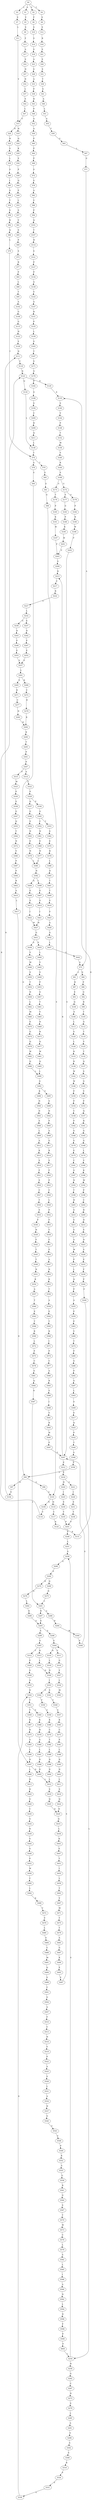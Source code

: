 strict digraph  {
	S0 -> S1 [ label = A ];
	S0 -> S2 [ label = V ];
	S0 -> S3 [ label = L ];
	S0 -> S4 [ label = T ];
	S1 -> S5 [ label = V ];
	S2 -> S6 [ label = F ];
	S3 -> S7 [ label = S ];
	S4 -> S8 [ label = S ];
	S5 -> S9 [ label = S ];
	S6 -> S10 [ label = S ];
	S7 -> S11 [ label = L ];
	S8 -> S12 [ label = S ];
	S9 -> S13 [ label = F ];
	S10 -> S14 [ label = S ];
	S11 -> S15 [ label = V ];
	S12 -> S16 [ label = R ];
	S13 -> S17 [ label = A ];
	S14 -> S18 [ label = S ];
	S15 -> S19 [ label = H ];
	S15 -> S20 [ label = N ];
	S16 -> S21 [ label = S ];
	S17 -> S22 [ label = S ];
	S18 -> S23 [ label = A ];
	S19 -> S24 [ label = Q ];
	S20 -> S25 [ label = H ];
	S21 -> S26 [ label = S ];
	S22 -> S27 [ label = N ];
	S23 -> S28 [ label = S ];
	S24 -> S29 [ label = K ];
	S25 -> S30 [ label = S ];
	S26 -> S31 [ label = S ];
	S27 -> S32 [ label = N ];
	S28 -> S33 [ label = A ];
	S29 -> S34 [ label = S ];
	S30 -> S35 [ label = L ];
	S31 -> S36 [ label = T ];
	S32 -> S37 [ label = L ];
	S33 -> S38 [ label = P ];
	S34 -> S39 [ label = P ];
	S35 -> S40 [ label = S ];
	S36 -> S41 [ label = S ];
	S37 -> S42 [ label = S ];
	S38 -> S43 [ label = R ];
	S39 -> S44 [ label = Q ];
	S40 -> S45 [ label = I ];
	S41 -> S46 [ label = A ];
	S42 -> S47 [ label = L ];
	S43 -> S48 [ label = P ];
	S44 -> S49 [ label = P ];
	S45 -> S50 [ label = S ];
	S46 -> S51 [ label = L ];
	S47 -> S15 [ label = V ];
	S48 -> S52 [ label = A ];
	S49 -> S53 [ label = L ];
	S50 -> S54 [ label = T ];
	S51 -> S55 [ label = A ];
	S52 -> S56 [ label = A ];
	S53 -> S57 [ label = S ];
	S54 -> S58 [ label = S ];
	S55 -> S59 [ label = T ];
	S56 -> S60 [ label = P ];
	S57 -> S61 [ label = V ];
	S58 -> S62 [ label = R ];
	S59 -> S63 [ label = G ];
	S60 -> S64 [ label = P ];
	S61 -> S65 [ label = S ];
	S62 -> S66 [ label = Q ];
	S63 -> S67 [ label = L ];
	S64 -> S68 [ label = P ];
	S65 -> S69 [ label = P ];
	S66 -> S70 [ label = L ];
	S67 -> S71 [ label = G ];
	S68 -> S72 [ label = S ];
	S69 -> S73 [ label = S ];
	S70 -> S74 [ label = T ];
	S71 -> S75 [ label = A ];
	S72 -> S76 [ label = S ];
	S73 -> S77 [ label = R ];
	S74 -> S78 [ label = A ];
	S74 -> S79 [ label = T ];
	S75 -> S80 [ label = D ];
	S75 -> S81 [ label = L ];
	S76 -> S82 [ label = A ];
	S77 -> S83 [ label = P ];
	S78 -> S84 [ label = S ];
	S79 -> S85 [ label = S ];
	S80 -> S86 [ label = P ];
	S81 -> S87 [ label = H ];
	S82 -> S88 [ label = V ];
	S83 -> S89 [ label = L ];
	S84 -> S90 [ label = G ];
	S85 -> S91 [ label = G ];
	S86 -> S92 [ label = G ];
	S87 -> S93 [ label = E ];
	S88 -> S94 [ label = P ];
	S89 -> S95 [ label = T ];
	S90 -> S96 [ label = G ];
	S90 -> S97 [ label = H ];
	S91 -> S98 [ label = G ];
	S92 -> S99 [ label = R ];
	S93 -> S100 [ label = Q ];
	S94 -> S101 [ label = Q ];
	S95 -> S102 [ label = A ];
	S96 -> S103 [ label = S ];
	S97 -> S104 [ label = S ];
	S98 -> S103 [ label = S ];
	S99 -> S105 [ label = T ];
	S100 -> S106 [ label = S ];
	S101 -> S107 [ label = T ];
	S102 -> S108 [ label = G ];
	S103 -> S109 [ label = N ];
	S103 -> S110 [ label = H ];
	S104 -> S111 [ label = N ];
	S105 -> S112 [ label = G ];
	S106 -> S113 [ label = L ];
	S107 -> S114 [ label = H ];
	S108 -> S115 [ label = G ];
	S109 -> S116 [ label = C ];
	S110 -> S117 [ label = C ];
	S111 -> S118 [ label = C ];
	S112 -> S119 [ label = T ];
	S113 -> S120 [ label = S ];
	S114 -> S121 [ label = S ];
	S115 -> S122 [ label = H ];
	S116 -> S123 [ label = R ];
	S117 -> S124 [ label = R ];
	S118 -> S123 [ label = R ];
	S119 -> S125 [ label = V ];
	S120 -> S126 [ label = L ];
	S121 -> S127 [ label = P ];
	S122 -> S128 [ label = S ];
	S123 -> S129 [ label = R ];
	S123 -> S130 [ label = Q ];
	S124 -> S131 [ label = R ];
	S125 -> S132 [ label = T ];
	S126 -> S133 [ label = R ];
	S127 -> S134 [ label = P ];
	S128 -> S111 [ label = N ];
	S129 -> S135 [ label = K ];
	S130 -> S136 [ label = L ];
	S131 -> S135 [ label = K ];
	S132 -> S137 [ label = Q ];
	S133 -> S138 [ label = R ];
	S134 -> S139 [ label = A ];
	S135 -> S140 [ label = S ];
	S136 -> S74 [ label = T ];
	S137 -> S141 [ label = S ];
	S138 -> S142 [ label = W ];
	S139 -> S143 [ label = V ];
	S140 -> S144 [ label = V ];
	S141 -> S145 [ label = G ];
	S142 -> S146 [ label = W ];
	S143 -> S147 [ label = A ];
	S144 -> S148 [ label = P ];
	S145 -> S149 [ label = V ];
	S146 -> S150 [ label = P ];
	S147 -> S151 [ label = R ];
	S148 -> S152 [ label = T ];
	S149 -> S153 [ label = P ];
	S150 -> S154 [ label = P ];
	S151 -> S155 [ label = P ];
	S152 -> S156 [ label = W ];
	S153 -> S157 [ label = Q ];
	S154 -> S158 [ label = C ];
	S155 -> S159 [ label = L ];
	S156 -> S160 [ label = V ];
	S157 -> S161 [ label = R ];
	S158 -> S162 [ label = P ];
	S159 -> S163 [ label = S ];
	S160 -> S164 [ label = K ];
	S161 -> S165 [ label = G ];
	S162 -> S166 [ label = G ];
	S163 -> S167 [ label = T ];
	S164 -> S168 [ label = S ];
	S165 -> S169 [ label = G ];
	S166 -> S170 [ label = S ];
	S167 -> S171 [ label = S ];
	S168 -> S172 [ label = G ];
	S168 -> S173 [ label = S ];
	S169 -> S174 [ label = L ];
	S170 -> S175 [ label = E ];
	S171 -> S176 [ label = G ];
	S172 -> S177 [ label = S ];
	S172 -> S178 [ label = G ];
	S173 -> S179 [ label = T ];
	S174 -> S180 [ label = V ];
	S175 -> S181 [ label = C ];
	S176 -> S182 [ label = P ];
	S177 -> S183 [ label = G ];
	S178 -> S184 [ label = P ];
	S179 -> S185 [ label = P ];
	S180 -> S186 [ label = K ];
	S181 -> S187 [ label = G ];
	S182 -> S188 [ label = G ];
	S183 -> S189 [ label = P ];
	S184 -> S190 [ label = R ];
	S185 -> S191 [ label = K ];
	S186 -> S192 [ label = W ];
	S187 -> S193 [ label = N ];
	S188 -> S194 [ label = S ];
	S189 -> S195 [ label = K ];
	S190 -> S196 [ label = W ];
	S191 -> S197 [ label = W ];
	S192 -> S198 [ label = P ];
	S193 -> S199 [ label = T ];
	S194 -> S200 [ label = C ];
	S195 -> S201 [ label = W ];
	S196 -> S202 [ label = P ];
	S197 -> S203 [ label = P ];
	S198 -> S204 [ label = C ];
	S199 -> S205 [ label = H ];
	S200 -> S206 [ label = R ];
	S201 -> S203 [ label = P ];
	S202 -> S207 [ label = S ];
	S203 -> S208 [ label = S ];
	S204 -> S209 [ label = R ];
	S205 -> S210 [ label = G ];
	S206 -> S211 [ label = Q ];
	S207 -> S212 [ label = E ];
	S207 -> S213 [ label = R ];
	S208 -> S213 [ label = R ];
	S209 -> S214 [ label = D ];
	S210 -> S215 [ label = S ];
	S211 -> S136 [ label = L ];
	S212 -> S216 [ label = E ];
	S213 -> S217 [ label = C ];
	S214 -> S218 [ label = E ];
	S215 -> S219 [ label = S ];
	S216 -> S220 [ label = H ];
	S216 -> S221 [ label = S ];
	S217 -> S222 [ label = R ];
	S218 -> S223 [ label = D ];
	S219 -> S224 [ label = A ];
	S220 -> S225 [ label = I ];
	S221 -> S226 [ label = I ];
	S222 -> S227 [ label = A ];
	S223 -> S228 [ label = S ];
	S224 -> S229 [ label = W ];
	S225 -> S230 [ label = E ];
	S226 -> S231 [ label = E ];
	S227 -> S232 [ label = L ];
	S228 -> S233 [ label = E ];
	S229 -> S234 [ label = P ];
	S230 -> S235 [ label = Y ];
	S231 -> S236 [ label = Y ];
	S232 -> S237 [ label = E ];
	S232 -> S238 [ label = G ];
	S233 -> S239 [ label = F ];
	S234 -> S240 [ label = L ];
	S235 -> S241 [ label = P ];
	S236 -> S241 [ label = P ];
	S237 -> S242 [ label = D ];
	S238 -> S243 [ label = D ];
	S239 -> S244 [ label = P ];
	S240 -> S245 [ label = Q ];
	S241 -> S246 [ label = F ];
	S242 -> S247 [ label = P ];
	S243 -> S248 [ label = P ];
	S244 -> S249 [ label = F ];
	S245 -> S250 [ label = P ];
	S246 -> S251 [ label = L ];
	S247 -> S252 [ label = E ];
	S248 -> S253 [ label = E ];
	S249 -> S254 [ label = L ];
	S250 -> S255 [ label = A ];
	S251 -> S256 [ label = S ];
	S252 -> S257 [ label = S ];
	S253 -> S257 [ label = S ];
	S254 -> S256 [ label = S ];
	S254 -> S258 [ label = H ];
	S255 -> S259 [ label = P ];
	S256 -> S260 [ label = G ];
	S257 -> S261 [ label = L ];
	S258 -> S262 [ label = G ];
	S259 -> S263 [ label = P ];
	S260 -> S264 [ label = S ];
	S261 -> S265 [ label = S ];
	S261 -> S266 [ label = R ];
	S262 -> S267 [ label = C ];
	S263 -> S268 [ label = V ];
	S264 -> S269 [ label = Q ];
	S264 -> S270 [ label = K ];
	S265 -> S271 [ label = R ];
	S266 -> S272 [ label = C ];
	S267 -> S273 [ label = N ];
	S268 -> S274 [ label = T ];
	S269 -> S275 [ label = N ];
	S270 -> S276 [ label = N ];
	S271 -> S277 [ label = C ];
	S272 -> S278 [ label = H ];
	S273 -> S279 [ label = S ];
	S274 -> S280 [ label = P ];
	S275 -> S281 [ label = L ];
	S276 -> S282 [ label = L ];
	S277 -> S283 [ label = H ];
	S278 -> S284 [ label = R ];
	S279 -> S285 [ label = L ];
	S280 -> S286 [ label = G ];
	S281 -> S287 [ label = K ];
	S281 -> S288 [ label = A ];
	S282 -> S289 [ label = K ];
	S283 -> S284 [ label = R ];
	S284 -> S290 [ label = K ];
	S285 -> S291 [ label = A ];
	S286 -> S292 [ label = P ];
	S287 -> S293 [ label = E ];
	S288 -> S294 [ label = R ];
	S289 -> S293 [ label = E ];
	S290 -> S295 [ label = T ];
	S291 -> S296 [ label = G ];
	S292 -> S297 [ label = G ];
	S293 -> S298 [ label = S ];
	S293 -> S299 [ label = A ];
	S294 -> S300 [ label = W ];
	S295 -> S301 [ label = P ];
	S296 -> S302 [ label = A ];
	S297 -> S303 [ label = L ];
	S298 -> S304 [ label = S ];
	S299 -> S305 [ label = S ];
	S300 -> S306 [ label = P ];
	S301 -> S307 [ label = P ];
	S302 -> S308 [ label = S ];
	S303 -> S309 [ label = S ];
	S304 -> S310 [ label = H ];
	S304 -> S311 [ label = V ];
	S305 -> S312 [ label = Y ];
	S305 -> S313 [ label = H ];
	S306 -> S207 [ label = S ];
	S307 -> S314 [ label = A ];
	S307 -> S315 [ label = P ];
	S308 -> S316 [ label = R ];
	S309 -> S317 [ label = E ];
	S310 -> S318 [ label = L ];
	S311 -> S319 [ label = G ];
	S312 -> S320 [ label = P ];
	S313 -> S321 [ label = L ];
	S314 -> S322 [ label = L ];
	S315 -> S323 [ label = W ];
	S316 -> S324 [ label = P ];
	S317 -> S325 [ label = Q ];
	S318 -> S326 [ label = N ];
	S319 -> S327 [ label = V ];
	S320 -> S328 [ label = S ];
	S321 -> S326 [ label = N ];
	S322 -> S329 [ label = P ];
	S323 -> S330 [ label = P ];
	S324 -> S331 [ label = S ];
	S325 -> S332 [ label = P ];
	S326 -> S333 [ label = I ];
	S327 -> S334 [ label = L ];
	S328 -> S335 [ label = A ];
	S329 -> S336 [ label = P ];
	S329 -> S337 [ label = Q ];
	S330 -> S338 [ label = S ];
	S331 -> S339 [ label = A ];
	S332 -> S340 [ label = T ];
	S333 -> S341 [ label = S ];
	S333 -> S342 [ label = G ];
	S334 -> S343 [ label = M ];
	S335 -> S344 [ label = D ];
	S336 -> S345 [ label = G ];
	S337 -> S346 [ label = G ];
	S338 -> S347 [ label = G ];
	S339 -> S344 [ label = D ];
	S340 -> S348 [ label = A ];
	S341 -> S349 [ label = Y ];
	S342 -> S350 [ label = F ];
	S344 -> S351 [ label = Y ];
	S345 -> S352 [ label = C ];
	S345 -> S353 [ label = T ];
	S346 -> S354 [ label = S ];
	S347 -> S355 [ label = Q ];
	S348 -> S356 [ label = S ];
	S349 -> S357 [ label = A ];
	S350 -> S358 [ label = A ];
	S351 -> S359 [ label = T ];
	S351 -> S360 [ label = S ];
	S352 -> S361 [ label = N ];
	S353 -> S362 [ label = S ];
	S354 -> S363 [ label = N ];
	S355 -> S364 [ label = T ];
	S356 -> S90 [ label = G ];
	S357 -> S365 [ label = K ];
	S358 -> S366 [ label = K ];
	S359 -> S367 [ label = K ];
	S360 -> S368 [ label = K ];
	S361 -> S369 [ label = E ];
	S362 -> S370 [ label = E ];
	S363 -> S371 [ label = E ];
	S364 -> S372 [ label = N ];
	S365 -> S373 [ label = C ];
	S366 -> S374 [ label = C ];
	S367 -> S375 [ label = R ];
	S368 -> S376 [ label = H ];
	S369 -> S377 [ label = N ];
	S370 -> S378 [ label = R ];
	S371 -> S379 [ label = N ];
	S372 -> S380 [ label = V ];
	S373 -> S381 [ label = P ];
	S374 -> S382 [ label = T ];
	S375 -> S383 [ label = A ];
	S376 -> S384 [ label = A ];
	S377 -> S385 [ label = L ];
	S378 -> S386 [ label = L ];
	S379 -> S385 [ label = L ];
	S380 -> S387 [ label = P ];
	S381 -> S388 [ label = L ];
	S382 -> S389 [ label = L ];
	S383 -> S390 [ label = L ];
	S384 -> S391 [ label = L ];
	S385 -> S392 [ label = N ];
	S386 -> S393 [ label = D ];
	S387 -> S394 [ label = P ];
	S388 -> S395 [ label = D ];
	S389 -> S396 [ label = D ];
	S390 -> S397 [ label = D ];
	S391 -> S398 [ label = D ];
	S392 -> S399 [ label = L ];
	S392 -> S400 [ label = Q ];
	S393 -> S401 [ label = T ];
	S394 -> S402 [ label = R ];
	S395 -> S403 [ label = N ];
	S396 -> S404 [ label = D ];
	S397 -> S405 [ label = D ];
	S397 -> S406 [ label = L ];
	S398 -> S405 [ label = D ];
	S399 -> S407 [ label = E ];
	S400 -> S408 [ label = E ];
	S401 -> S409 [ label = T ];
	S402 -> S410 [ label = A ];
	S403 -> S411 [ label = L ];
	S404 -> S412 [ label = L ];
	S405 -> S412 [ label = L ];
	S406 -> S413 [ label = R ];
	S407 -> S414 [ label = S ];
	S408 -> S415 [ label = S ];
	S409 -> S416 [ label = S ];
	S410 -> S417 [ label = L ];
	S411 -> S418 [ label = S ];
	S412 -> S419 [ label = S ];
	S413 -> S420 [ label = R ];
	S414 -> S421 [ label = I ];
	S415 -> S422 [ label = I ];
	S416 -> S423 [ label = V ];
	S417 -> S397 [ label = D ];
	S418 -> S424 [ label = Q ];
	S419 -> S425 [ label = Q ];
	S420 -> S426 [ label = G ];
	S421 -> S427 [ label = W ];
	S422 -> S427 [ label = W ];
	S423 -> S428 [ label = A ];
	S424 -> S429 [ label = N ];
	S425 -> S429 [ label = N ];
	S426 -> S430 [ label = C ];
	S427 -> S431 [ label = G ];
	S428 -> S432 [ label = G ];
	S429 -> S433 [ label = Q ];
	S430 -> S434 [ label = G ];
	S431 -> S435 [ label = P ];
	S431 -> S436 [ label = S ];
	S432 -> S437 [ label = L ];
	S433 -> S438 [ label = L ];
	S434 -> S439 [ label = R ];
	S435 -> S440 [ label = L ];
	S436 -> S441 [ label = V ];
	S437 -> S442 [ label = G ];
	S438 -> S443 [ label = K ];
	S439 -> S444 [ label = S ];
	S440 -> S445 [ label = V ];
	S441 -> S446 [ label = M ];
	S442 -> S75 [ label = A ];
	S443 -> S447 [ label = E ];
	S444 -> S448 [ label = G ];
	S445 -> S449 [ label = S ];
	S446 -> S450 [ label = S ];
	S447 -> S451 [ label = T ];
	S448 -> S452 [ label = P ];
	S449 -> S453 [ label = P ];
	S450 -> S454 [ label = T ];
	S451 -> S455 [ label = I ];
	S452 -> S456 [ label = W ];
	S453 -> S457 [ label = G ];
	S454 -> S458 [ label = N ];
	S455 -> S459 [ label = L ];
	S456 -> S460 [ label = C ];
	S457 -> S461 [ label = T ];
	S458 -> S462 [ label = L ];
	S459 -> S463 [ label = T ];
	S460 -> S464 [ label = L ];
	S461 -> S465 [ label = V ];
	S462 -> S466 [ label = M ];
	S463 -> S467 [ label = V ];
	S464 -> S468 [ label = R ];
	S465 -> S469 [ label = D ];
	S466 -> S470 [ label = E ];
	S467 -> S471 [ label = M ];
	S468 -> S472 [ label = V ];
	S469 -> S473 [ label = R ];
	S470 -> S474 [ label = G ];
	S471 -> S475 [ label = T ];
	S472 -> S476 [ label = V ];
	S473 -> S477 [ label = Q ];
	S474 -> S478 [ label = Q ];
	S475 -> S479 [ label = T ];
	S476 -> S480 [ label = L ];
	S477 -> S481 [ label = W ];
	S478 -> S482 [ label = W ];
	S479 -> S483 [ label = A ];
	S480 -> S484 [ label = S ];
	S481 -> S485 [ label = Q ];
	S482 -> S486 [ label = Q ];
	S483 -> S487 [ label = G ];
	S484 -> S488 [ label = C ];
	S485 -> S489 [ label = L ];
	S486 -> S489 [ label = L ];
	S487 -> S490 [ label = K ];
	S488 -> S491 [ label = M ];
	S489 -> S492 [ label = G ];
	S490 -> S493 [ label = E ];
	S491 -> S494 [ label = Q ];
	S492 -> S495 [ label = V ];
	S492 -> S496 [ label = K ];
	S493 -> S497 [ label = S ];
	S494 -> S498 [ label = S ];
	S495 -> S499 [ label = S ];
	S496 -> S500 [ label = N ];
	S497 -> S304 [ label = S ];
	S498 -> S501 [ label = C ];
	S499 -> S502 [ label = D ];
	S500 -> S503 [ label = D ];
	S501 -> S504 [ label = G ];
	S502 -> S505 [ label = P ];
	S503 -> S506 [ label = S ];
	S504 -> S507 [ label = A ];
	S505 -> S508 [ label = A ];
	S506 -> S509 [ label = L ];
	S507 -> S510 [ label = F ];
	S508 -> S511 [ label = G ];
	S509 -> S512 [ label = A ];
	S510 -> S513 [ label = C ];
	S511 -> S514 [ label = R ];
	S512 -> S515 [ label = K ];
	S513 -> S516 [ label = H ];
	S514 -> S517 [ label = S ];
	S515 -> S518 [ label = S ];
	S516 -> S519 [ label = V ];
	S517 -> S520 [ label = F ];
	S518 -> S521 [ label = F ];
	S519 -> S522 [ label = P ];
	S520 -> S523 [ label = P ];
	S521 -> S524 [ label = S ];
	S522 -> S525 [ label = A ];
	S523 -> S526 [ label = C ];
	S524 -> S527 [ label = C ];
	S525 -> S528 [ label = S ];
	S526 -> S529 [ label = L ];
	S527 -> S530 [ label = T ];
	S528 -> S531 [ label = L ];
	S529 -> S532 [ label = P ];
	S530 -> S533 [ label = S ];
	S531 -> S534 [ label = A ];
	S532 -> S535 [ label = F ];
	S533 -> S536 [ label = F ];
	S534 -> S537 [ label = H ];
	S535 -> S538 [ label = Y ];
	S536 -> S539 [ label = H ];
	S537 -> S540 [ label = G ];
	S538 -> S541 [ label = F ];
	S539 -> S542 [ label = F ];
	S540 -> S543 [ label = G ];
	S541 -> S544 [ label = P ];
	S542 -> S545 [ label = T ];
	S543 -> S546 [ label = S ];
	S544 -> S547 [ label = A ];
	S545 -> S548 [ label = T ];
	S546 -> S549 [ label = P ];
	S547 -> S550 [ label = N ];
	S548 -> S551 [ label = N ];
	S549 -> S552 [ label = K ];
	S550 -> S553 [ label = K ];
	S551 -> S554 [ label = K ];
	S552 -> S555 [ label = A ];
	S553 -> S556 [ label = T ];
	S554 -> S557 [ label = A ];
	S555 -> S558 [ label = G ];
	S556 -> S559 [ label = A ];
	S557 -> S560 [ label = T ];
	S558 -> S561 [ label = R ];
	S559 -> S562 [ label = E ];
	S560 -> S563 [ label = E ];
	S561 -> S564 [ label = G ];
	S562 -> S565 [ label = T ];
	S563 -> S566 [ label = T ];
	S564 -> S567 [ label = S ];
	S565 -> S568 [ label = R ];
	S566 -> S569 [ label = R ];
	S567 -> S570 [ label = T ];
	S568 -> S571 [ label = I ];
	S569 -> S572 [ label = L ];
	S570 -> S573 [ label = W ];
	S571 -> S574 [ label = P ];
	S572 -> S575 [ label = P ];
	S573 -> S576 [ label = C ];
	S574 -> S577 [ label = C ];
	S575 -> S578 [ label = C ];
	S576 -> S579 [ label = L ];
	S577 -> S580 [ label = A ];
	S578 -> S581 [ label = S ];
	S579 -> S582 [ label = S ];
	S580 -> S583 [ label = R ];
	S581 -> S584 [ label = Q ];
	S582 -> S585 [ label = L ];
	S583 -> S586 [ label = S ];
	S584 -> S587 [ label = N ];
	S585 -> S588 [ label = I ];
	S586 -> S589 [ label = I ];
	S587 -> S281 [ label = L ];
	S588 -> S590 [ label = A ];
	S589 -> S591 [ label = V ];
	S590 -> S592 [ label = N ];
	S591 -> S593 [ label = R ];
	S592 -> S594 [ label = L ];
	S593 -> S595 [ label = W ];
	S594 -> S596 [ label = D ];
	S595 -> S597 [ label = P ];
	S596 -> S598 [ label = F ];
	S597 -> S207 [ label = S ];
	S598 -> S599 [ label = P ];
	S599 -> S600 [ label = F ];
	S600 -> S254 [ label = L ];
}
